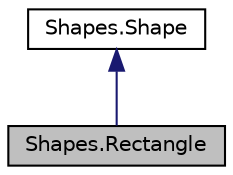 digraph "Shapes.Rectangle"
{
 // LATEX_PDF_SIZE
  edge [fontname="Helvetica",fontsize="10",labelfontname="Helvetica",labelfontsize="10"];
  node [fontname="Helvetica",fontsize="10",shape=record];
  Node1 [label="Shapes.Rectangle",height=0.2,width=0.4,color="black", fillcolor="grey75", style="filled", fontcolor="black",tooltip="Représente un rectangle dans un système de dessin."];
  Node2 -> Node1 [dir="back",color="midnightblue",fontsize="10",style="solid",fontname="Helvetica"];
  Node2 [label="Shapes.Shape",height=0.2,width=0.4,color="black", fillcolor="white", style="filled",URL="$classShapes_1_1Shape.html",tooltip="Classe abstraite représentant une forme géométrique."];
}
